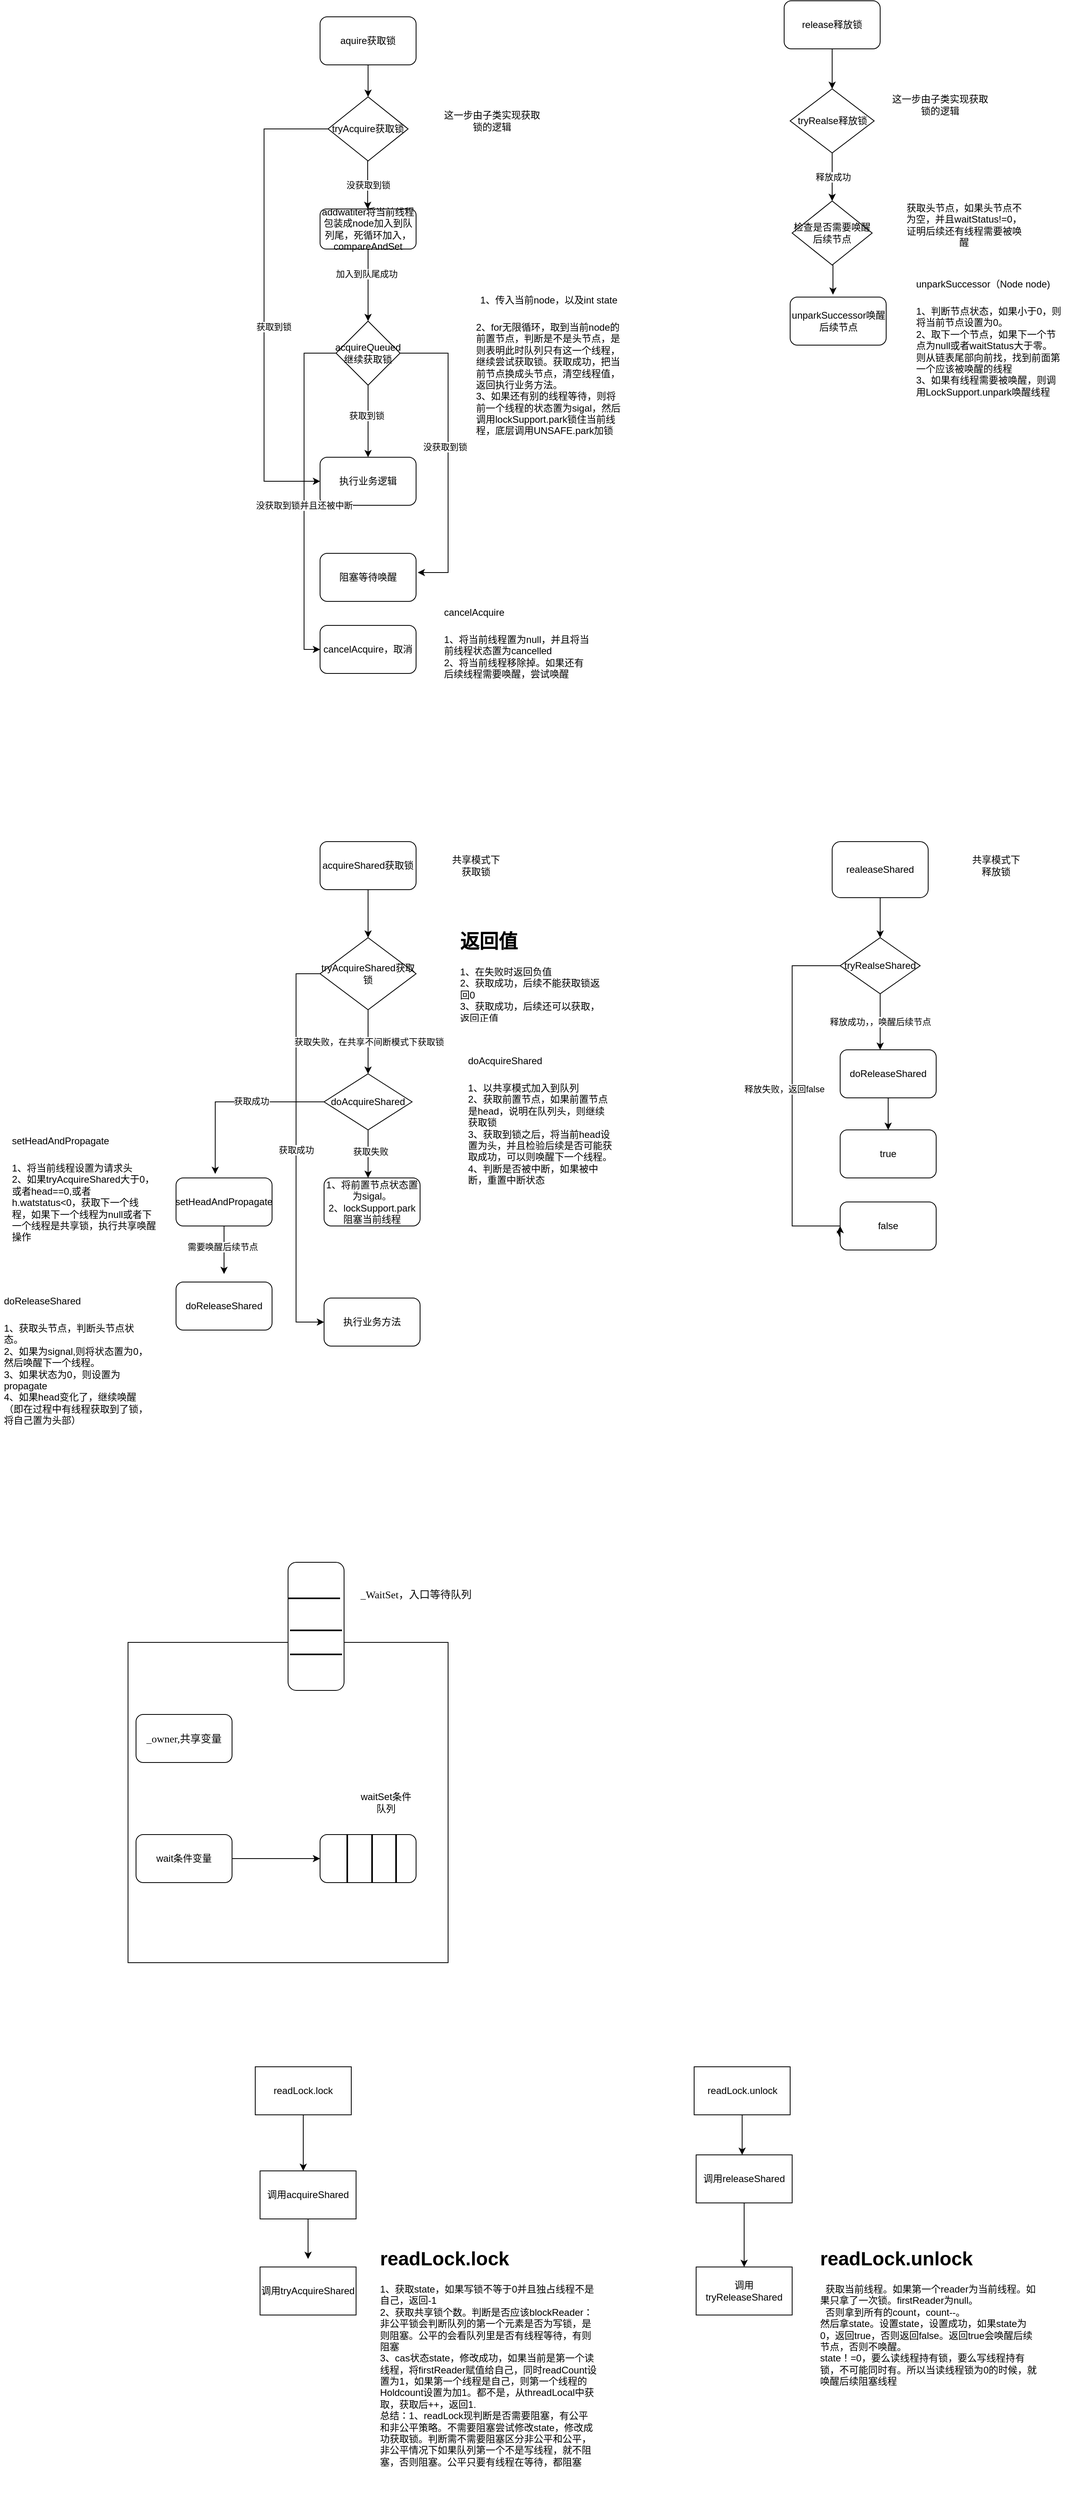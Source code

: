 <mxfile version="14.4.4" type="github">
  <diagram id="loOCjp3n1O7ZFhneR4th" name="Page-1">
    <mxGraphModel dx="1773" dy="614" grid="1" gridSize="10" guides="1" tooltips="1" connect="1" arrows="1" fold="1" page="1" pageScale="1" pageWidth="827" pageHeight="1169" math="0" shadow="0">
      <root>
        <mxCell id="0" />
        <mxCell id="1" parent="0" />
        <mxCell id="g8QJIo1ShxsMupF4HB6s-8" style="edgeStyle=orthogonalEdgeStyle;rounded=0;orthogonalLoop=1;jettySize=auto;html=1;exitX=0.5;exitY=1;exitDx=0;exitDy=0;entryX=0.5;entryY=0;entryDx=0;entryDy=0;" parent="1" source="g8QJIo1ShxsMupF4HB6s-2" edge="1">
          <mxGeometry relative="1" as="geometry">
            <mxPoint x="340" y="180" as="targetPoint" />
          </mxGeometry>
        </mxCell>
        <mxCell id="g8QJIo1ShxsMupF4HB6s-2" value="aquire获取锁" style="rounded=1;whiteSpace=wrap;html=1;" parent="1" vertex="1">
          <mxGeometry x="280" y="80" width="120" height="60" as="geometry" />
        </mxCell>
        <mxCell id="g8QJIo1ShxsMupF4HB6s-12" value="没获取到锁" style="edgeStyle=orthogonalEdgeStyle;rounded=0;orthogonalLoop=1;jettySize=auto;html=1;entryX=0.5;entryY=0;entryDx=0;entryDy=0;" parent="1" edge="1">
          <mxGeometry relative="1" as="geometry">
            <mxPoint x="339.5" y="260" as="sourcePoint" />
            <mxPoint x="339.5" y="320" as="targetPoint" />
          </mxGeometry>
        </mxCell>
        <mxCell id="g8QJIo1ShxsMupF4HB6s-14" style="edgeStyle=orthogonalEdgeStyle;rounded=0;orthogonalLoop=1;jettySize=auto;html=1;exitX=0;exitY=0.5;exitDx=0;exitDy=0;entryX=0;entryY=0.5;entryDx=0;entryDy=0;" parent="1" target="g8QJIo1ShxsMupF4HB6s-25" edge="1">
          <mxGeometry relative="1" as="geometry">
            <mxPoint x="180" y="220" as="targetPoint" />
            <mxPoint x="290" y="220" as="sourcePoint" />
            <Array as="points">
              <mxPoint x="210" y="220" />
              <mxPoint x="210" y="660" />
            </Array>
          </mxGeometry>
        </mxCell>
        <mxCell id="g8QJIo1ShxsMupF4HB6s-16" value="获取到锁" style="edgeLabel;html=1;align=center;verticalAlign=middle;resizable=0;points=[];" parent="g8QJIo1ShxsMupF4HB6s-14" vertex="1" connectable="0">
          <mxGeometry x="0.109" y="1" relative="1" as="geometry">
            <mxPoint x="11" y="-0.5" as="offset" />
          </mxGeometry>
        </mxCell>
        <mxCell id="g8QJIo1ShxsMupF4HB6s-9" value="这一步由子类实现获取锁的逻辑" style="text;html=1;strokeColor=none;fillColor=none;align=center;verticalAlign=middle;whiteSpace=wrap;rounded=0;" parent="1" vertex="1">
          <mxGeometry x="430" y="200" width="130" height="20" as="geometry" />
        </mxCell>
        <mxCell id="g8QJIo1ShxsMupF4HB6s-15" value="tryAcquire获取锁" style="rhombus;whiteSpace=wrap;html=1;" parent="1" vertex="1">
          <mxGeometry x="290" y="180" width="100" height="80" as="geometry" />
        </mxCell>
        <mxCell id="g8QJIo1ShxsMupF4HB6s-21" style="edgeStyle=orthogonalEdgeStyle;rounded=0;orthogonalLoop=1;jettySize=auto;html=1;entryX=0.5;entryY=0;entryDx=0;entryDy=0;" parent="1" source="g8QJIo1ShxsMupF4HB6s-18" edge="1">
          <mxGeometry relative="1" as="geometry">
            <mxPoint x="340" y="460" as="targetPoint" />
          </mxGeometry>
        </mxCell>
        <mxCell id="g8QJIo1ShxsMupF4HB6s-29" value="加入到队尾成功" style="edgeLabel;html=1;align=center;verticalAlign=middle;resizable=0;points=[];" parent="g8QJIo1ShxsMupF4HB6s-21" vertex="1" connectable="0">
          <mxGeometry x="-0.311" y="-2" relative="1" as="geometry">
            <mxPoint as="offset" />
          </mxGeometry>
        </mxCell>
        <mxCell id="g8QJIo1ShxsMupF4HB6s-18" value="addwatiter将当前线程包装成node加入到队列尾，死循环加入，compareAndSet" style="rounded=1;whiteSpace=wrap;html=1;" parent="1" vertex="1">
          <mxGeometry x="280" y="320" width="120" height="50" as="geometry" />
        </mxCell>
        <mxCell id="g8QJIo1ShxsMupF4HB6s-23" value="&lt;h1 style=&quot;text-align: center&quot;&gt;&lt;span style=&quot;font-size: 12px ; font-weight: 400&quot;&gt;1、传入当前node，以及int state&lt;/span&gt;&lt;/h1&gt;&lt;div&gt;&lt;span style=&quot;font-size: 12px ; font-weight: 400&quot;&gt;2、for无限循环，取到当前node的前置节点，判断是不是头节点，是则表明此时队列只有这一个线程，继续尝试获取锁。获取成功，把当前节点换成头节点，清空线程值，返回执行业务方法。&lt;/span&gt;&lt;/div&gt;&lt;div&gt;3、如果还有别的线程等待，则将前一个线程的状态置为sigal，然后调用lockSupport.park锁住当前线程，底层调用UNSAFE.park加锁&lt;/div&gt;" style="text;html=1;strokeColor=none;fillColor=none;spacing=5;spacingTop=-20;whiteSpace=wrap;overflow=hidden;rounded=0;" parent="1" vertex="1">
          <mxGeometry x="470" y="410" width="190" height="200" as="geometry" />
        </mxCell>
        <mxCell id="g8QJIo1ShxsMupF4HB6s-25" value="执行业务逻辑" style="rounded=1;whiteSpace=wrap;html=1;" parent="1" vertex="1">
          <mxGeometry x="280" y="630" width="120" height="60" as="geometry" />
        </mxCell>
        <mxCell id="g8QJIo1ShxsMupF4HB6s-27" style="edgeStyle=orthogonalEdgeStyle;rounded=0;orthogonalLoop=1;jettySize=auto;html=1;entryX=0.5;entryY=0;entryDx=0;entryDy=0;" parent="1" source="g8QJIo1ShxsMupF4HB6s-26" target="g8QJIo1ShxsMupF4HB6s-25" edge="1">
          <mxGeometry relative="1" as="geometry" />
        </mxCell>
        <mxCell id="g8QJIo1ShxsMupF4HB6s-28" value="获取到锁" style="edgeLabel;html=1;align=center;verticalAlign=middle;resizable=0;points=[];" parent="g8QJIo1ShxsMupF4HB6s-27" vertex="1" connectable="0">
          <mxGeometry x="-0.156" y="-2" relative="1" as="geometry">
            <mxPoint as="offset" />
          </mxGeometry>
        </mxCell>
        <mxCell id="g8QJIo1ShxsMupF4HB6s-30" style="edgeStyle=orthogonalEdgeStyle;rounded=0;orthogonalLoop=1;jettySize=auto;html=1;exitX=1;exitY=0.5;exitDx=0;exitDy=0;entryX=1.017;entryY=0.4;entryDx=0;entryDy=0;entryPerimeter=0;" parent="1" source="g8QJIo1ShxsMupF4HB6s-26" target="g8QJIo1ShxsMupF4HB6s-31" edge="1">
          <mxGeometry relative="1" as="geometry">
            <mxPoint x="440" y="740" as="targetPoint" />
            <Array as="points">
              <mxPoint x="440" y="500" />
              <mxPoint x="440" y="774" />
            </Array>
          </mxGeometry>
        </mxCell>
        <mxCell id="g8QJIo1ShxsMupF4HB6s-32" value="没获取到锁" style="edgeLabel;html=1;align=center;verticalAlign=middle;resizable=0;points=[];" parent="g8QJIo1ShxsMupF4HB6s-30" vertex="1" connectable="0">
          <mxGeometry x="-0.048" y="-4" relative="1" as="geometry">
            <mxPoint as="offset" />
          </mxGeometry>
        </mxCell>
        <mxCell id="g8QJIo1ShxsMupF4HB6s-51" style="edgeStyle=orthogonalEdgeStyle;rounded=0;orthogonalLoop=1;jettySize=auto;html=1;entryX=0;entryY=0.5;entryDx=0;entryDy=0;" parent="1" source="g8QJIo1ShxsMupF4HB6s-26" target="g8QJIo1ShxsMupF4HB6s-47" edge="1">
          <mxGeometry relative="1" as="geometry">
            <mxPoint x="250" y="880" as="targetPoint" />
            <Array as="points">
              <mxPoint x="260" y="500" />
              <mxPoint x="260" y="870" />
            </Array>
          </mxGeometry>
        </mxCell>
        <mxCell id="g8QJIo1ShxsMupF4HB6s-53" value="没获取到锁并且还被中断" style="edgeLabel;html=1;align=center;verticalAlign=middle;resizable=0;points=[];" parent="g8QJIo1ShxsMupF4HB6s-51" vertex="1" connectable="0">
          <mxGeometry x="0.217" y="-4" relative="1" as="geometry">
            <mxPoint x="4" y="-32" as="offset" />
          </mxGeometry>
        </mxCell>
        <mxCell id="g8QJIo1ShxsMupF4HB6s-26" value="&lt;span&gt;acquireQueued继续获取锁&lt;/span&gt;" style="rhombus;whiteSpace=wrap;html=1;" parent="1" vertex="1">
          <mxGeometry x="300" y="460" width="80" height="80" as="geometry" />
        </mxCell>
        <mxCell id="g8QJIo1ShxsMupF4HB6s-31" value="阻塞等待唤醒" style="rounded=1;whiteSpace=wrap;html=1;" parent="1" vertex="1">
          <mxGeometry x="280" y="750" width="120" height="60" as="geometry" />
        </mxCell>
        <mxCell id="g8QJIo1ShxsMupF4HB6s-36" style="edgeStyle=orthogonalEdgeStyle;rounded=0;orthogonalLoop=1;jettySize=auto;html=1;entryX=0.5;entryY=0;entryDx=0;entryDy=0;" parent="1" source="g8QJIo1ShxsMupF4HB6s-34" target="g8QJIo1ShxsMupF4HB6s-35" edge="1">
          <mxGeometry relative="1" as="geometry" />
        </mxCell>
        <mxCell id="g8QJIo1ShxsMupF4HB6s-34" value="release释放锁" style="rounded=1;whiteSpace=wrap;html=1;" parent="1" vertex="1">
          <mxGeometry x="860" y="60" width="120" height="60" as="geometry" />
        </mxCell>
        <mxCell id="g8QJIo1ShxsMupF4HB6s-39" value="释放成功" style="edgeStyle=orthogonalEdgeStyle;rounded=0;orthogonalLoop=1;jettySize=auto;html=1;" parent="1" source="g8QJIo1ShxsMupF4HB6s-35" edge="1">
          <mxGeometry relative="1" as="geometry">
            <mxPoint x="920" y="310" as="targetPoint" />
          </mxGeometry>
        </mxCell>
        <mxCell id="g8QJIo1ShxsMupF4HB6s-35" value="tryRealse释放锁" style="rhombus;whiteSpace=wrap;html=1;" parent="1" vertex="1">
          <mxGeometry x="867.5" y="170" width="105" height="80" as="geometry" />
        </mxCell>
        <mxCell id="g8QJIo1ShxsMupF4HB6s-37" value="这一步由子类实现获取锁的逻辑" style="text;html=1;strokeColor=none;fillColor=none;align=center;verticalAlign=middle;whiteSpace=wrap;rounded=0;" parent="1" vertex="1">
          <mxGeometry x="990" y="180" width="130" height="20" as="geometry" />
        </mxCell>
        <mxCell id="g8QJIo1ShxsMupF4HB6s-40" value="获取头节点，如果头节点不为空，并且waitStatus!=0，证明后续还有线程需要被唤醒" style="text;html=1;strokeColor=none;fillColor=none;align=center;verticalAlign=middle;whiteSpace=wrap;rounded=0;" parent="1" vertex="1">
          <mxGeometry x="1010" y="330" width="150" height="20" as="geometry" />
        </mxCell>
        <mxCell id="g8QJIo1ShxsMupF4HB6s-45" style="edgeStyle=orthogonalEdgeStyle;rounded=0;orthogonalLoop=1;jettySize=auto;html=1;exitX=0.5;exitY=1;exitDx=0;exitDy=0;entryX=0.446;entryY=-0.05;entryDx=0;entryDy=0;entryPerimeter=0;" parent="1" source="g8QJIo1ShxsMupF4HB6s-41" target="g8QJIo1ShxsMupF4HB6s-44" edge="1">
          <mxGeometry relative="1" as="geometry" />
        </mxCell>
        <mxCell id="g8QJIo1ShxsMupF4HB6s-41" value="&lt;span&gt;检查是否需要唤醒后续节点&lt;/span&gt;" style="rhombus;whiteSpace=wrap;html=1;" parent="1" vertex="1">
          <mxGeometry x="870" y="310" width="100" height="80" as="geometry" />
        </mxCell>
        <mxCell id="g8QJIo1ShxsMupF4HB6s-44" value="unparkSuccessor唤醒后续节点" style="rounded=1;whiteSpace=wrap;html=1;" parent="1" vertex="1">
          <mxGeometry x="867.5" y="430" width="120" height="60" as="geometry" />
        </mxCell>
        <mxCell id="g8QJIo1ShxsMupF4HB6s-46" value="&lt;h1&gt;&lt;span style=&quot;font-size: 12px ; font-weight: 400 ; text-align: center&quot;&gt;unparkSuccessor（Node node)&lt;/span&gt;&lt;br&gt;&lt;/h1&gt;&lt;div&gt;&lt;span style=&quot;font-size: 12px ; font-weight: 400 ; text-align: center&quot;&gt;1、判断节点状态，如果小于0，则将当前节点设置为0。&lt;/span&gt;&lt;/div&gt;&lt;div&gt;&lt;span style=&quot;font-size: 12px ; font-weight: 400 ; text-align: center&quot;&gt;2、取下一个节点，如果下一个节点为null或者waitStatus大于零。则从链表尾部向前找，找到前面第一个应该被唤醒的线程&lt;/span&gt;&lt;/div&gt;&lt;div&gt;&lt;span style=&quot;font-size: 12px ; font-weight: 400 ; text-align: center&quot;&gt;3、如果有线程需要被唤醒，则调用LockSupport.unpark唤醒线程&lt;/span&gt;&lt;/div&gt;" style="text;html=1;strokeColor=none;fillColor=none;spacing=5;spacingTop=-20;whiteSpace=wrap;overflow=hidden;rounded=0;" parent="1" vertex="1">
          <mxGeometry x="1020" y="390" width="190" height="170" as="geometry" />
        </mxCell>
        <mxCell id="g8QJIo1ShxsMupF4HB6s-47" value="cancelAcquire，取消" style="rounded=1;whiteSpace=wrap;html=1;" parent="1" vertex="1">
          <mxGeometry x="280" y="840" width="120" height="60" as="geometry" />
        </mxCell>
        <mxCell id="g8QJIo1ShxsMupF4HB6s-50" value="&lt;h1&gt;&lt;span style=&quot;font-size: 12px ; font-weight: 400 ; text-align: center&quot;&gt;cancelAcquire&lt;/span&gt;&lt;br&gt;&lt;/h1&gt;&lt;div&gt;&lt;span style=&quot;font-size: 12px ; font-weight: 400 ; text-align: center&quot;&gt;1、将当前线程置为null，并且将当前线程状态置为cancelled&lt;/span&gt;&lt;/div&gt;&lt;div&gt;&lt;span style=&quot;font-size: 12px ; font-weight: 400 ; text-align: center&quot;&gt;2、将当前线程移除掉。如果还有后续线程需要唤醒，尝试唤醒&lt;/span&gt;&lt;/div&gt;" style="text;html=1;strokeColor=none;fillColor=none;spacing=5;spacingTop=-20;whiteSpace=wrap;overflow=hidden;rounded=0;" parent="1" vertex="1">
          <mxGeometry x="430" y="800" width="190" height="120" as="geometry" />
        </mxCell>
        <mxCell id="g8QJIo1ShxsMupF4HB6s-59" style="edgeStyle=orthogonalEdgeStyle;rounded=0;orthogonalLoop=1;jettySize=auto;html=1;exitX=0.5;exitY=1;exitDx=0;exitDy=0;" parent="1" source="g8QJIo1ShxsMupF4HB6s-54" edge="1">
          <mxGeometry relative="1" as="geometry">
            <mxPoint x="340" y="1230" as="targetPoint" />
          </mxGeometry>
        </mxCell>
        <mxCell id="g8QJIo1ShxsMupF4HB6s-54" value="acquireShared获取锁" style="rounded=1;whiteSpace=wrap;html=1;" parent="1" vertex="1">
          <mxGeometry x="280" y="1110" width="120" height="60" as="geometry" />
        </mxCell>
        <mxCell id="g8QJIo1ShxsMupF4HB6s-55" value="共享模式下获取锁" style="text;html=1;strokeColor=none;fillColor=none;align=center;verticalAlign=middle;whiteSpace=wrap;rounded=0;" parent="1" vertex="1">
          <mxGeometry x="440" y="1130" width="70" height="20" as="geometry" />
        </mxCell>
        <mxCell id="g8QJIo1ShxsMupF4HB6s-63" value="获取成功" style="edgeStyle=orthogonalEdgeStyle;rounded=0;orthogonalLoop=1;jettySize=auto;html=1;entryX=0;entryY=0.5;entryDx=0;entryDy=0;" parent="1" source="g8QJIo1ShxsMupF4HB6s-58" target="hiZc3qiQg5HFzUYzTwC--5" edge="1">
          <mxGeometry relative="1" as="geometry">
            <mxPoint x="150" y="1275" as="targetPoint" />
            <Array as="points">
              <mxPoint x="250" y="1275" />
              <mxPoint x="250" y="1710" />
            </Array>
          </mxGeometry>
        </mxCell>
        <mxCell id="g8QJIo1ShxsMupF4HB6s-66" value="获取失败，在共享不间断模式下获取锁" style="edgeStyle=orthogonalEdgeStyle;rounded=0;orthogonalLoop=1;jettySize=auto;html=1;" parent="1" source="g8QJIo1ShxsMupF4HB6s-58" edge="1">
          <mxGeometry relative="1" as="geometry">
            <mxPoint x="340" y="1400" as="targetPoint" />
          </mxGeometry>
        </mxCell>
        <mxCell id="g8QJIo1ShxsMupF4HB6s-58" value="tryAcquireShared获取锁" style="rhombus;whiteSpace=wrap;html=1;" parent="1" vertex="1">
          <mxGeometry x="280" y="1230" width="120" height="90" as="geometry" />
        </mxCell>
        <mxCell id="g8QJIo1ShxsMupF4HB6s-62" value="&lt;h1&gt;返回值&lt;/h1&gt;&lt;div&gt;&lt;/div&gt;1、在失败时返回负值&lt;br&gt;2、获取成功，后续不能获取锁返回0&lt;br&gt;3、获取成功，后续还可以获取，返回正值" style="text;html=1;strokeColor=none;fillColor=none;spacing=5;spacingTop=-20;whiteSpace=wrap;overflow=hidden;rounded=0;" parent="1" vertex="1">
          <mxGeometry x="450" y="1215" width="190" height="120" as="geometry" />
        </mxCell>
        <mxCell id="g8QJIo1ShxsMupF4HB6s-68" value="&lt;h1&gt;&lt;span style=&quot;font-size: 12px ; font-weight: 400 ; text-align: center&quot;&gt;doAcquireShared&lt;/span&gt;&lt;br&gt;&lt;/h1&gt;&lt;div&gt;&lt;span style=&quot;font-size: 12px ; font-weight: 400 ; text-align: center&quot;&gt;1、以共享模式加入到队列&lt;/span&gt;&lt;/div&gt;&lt;div&gt;&lt;span style=&quot;font-size: 12px ; font-weight: 400 ; text-align: center&quot;&gt;2、获取前置节点，如果前置节点是head，说明在队列头，则继续获取锁&lt;/span&gt;&lt;/div&gt;&lt;div&gt;&lt;span style=&quot;font-size: 12px ; font-weight: 400 ; text-align: center&quot;&gt;3、获取到锁之后，将当前head设置为头，并且检验后续是否可能获取成功，可以则唤醒下一个线程。&lt;/span&gt;&lt;/div&gt;&lt;div&gt;&lt;span style=&quot;font-size: 12px ; font-weight: 400 ; text-align: center&quot;&gt;4、判断是否被中断，如果被中断，重置中断状态&lt;/span&gt;&lt;/div&gt;" style="text;html=1;strokeColor=none;fillColor=none;spacing=5;spacingTop=-20;whiteSpace=wrap;overflow=hidden;rounded=0;" parent="1" vertex="1">
          <mxGeometry x="460" y="1360" width="190" height="190" as="geometry" />
        </mxCell>
        <mxCell id="g8QJIo1ShxsMupF4HB6s-71" style="edgeStyle=orthogonalEdgeStyle;rounded=0;orthogonalLoop=1;jettySize=auto;html=1;" parent="1" source="g8QJIo1ShxsMupF4HB6s-70" edge="1">
          <mxGeometry relative="1" as="geometry">
            <mxPoint x="340" y="1530" as="targetPoint" />
          </mxGeometry>
        </mxCell>
        <mxCell id="g8QJIo1ShxsMupF4HB6s-72" value="获取失败" style="edgeLabel;html=1;align=center;verticalAlign=middle;resizable=0;points=[];" parent="g8QJIo1ShxsMupF4HB6s-71" vertex="1" connectable="0">
          <mxGeometry x="-0.1" y="3" relative="1" as="geometry">
            <mxPoint as="offset" />
          </mxGeometry>
        </mxCell>
        <mxCell id="g8QJIo1ShxsMupF4HB6s-75" style="edgeStyle=orthogonalEdgeStyle;rounded=0;orthogonalLoop=1;jettySize=auto;html=1;exitX=0;exitY=0.5;exitDx=0;exitDy=0;entryX=0.408;entryY=-0.083;entryDx=0;entryDy=0;entryPerimeter=0;" parent="1" source="g8QJIo1ShxsMupF4HB6s-70" target="g8QJIo1ShxsMupF4HB6s-74" edge="1">
          <mxGeometry relative="1" as="geometry" />
        </mxCell>
        <mxCell id="g8QJIo1ShxsMupF4HB6s-76" value="获取成功" style="edgeLabel;html=1;align=center;verticalAlign=middle;resizable=0;points=[];" parent="g8QJIo1ShxsMupF4HB6s-75" vertex="1" connectable="0">
          <mxGeometry x="-0.195" y="-1" relative="1" as="geometry">
            <mxPoint as="offset" />
          </mxGeometry>
        </mxCell>
        <mxCell id="g8QJIo1ShxsMupF4HB6s-70" value="&lt;span&gt;doAcquireShared&lt;/span&gt;" style="rhombus;whiteSpace=wrap;html=1;" parent="1" vertex="1">
          <mxGeometry x="285" y="1400" width="110" height="70" as="geometry" />
        </mxCell>
        <mxCell id="g8QJIo1ShxsMupF4HB6s-73" value="1、将前置节点状态置为sigal。&lt;br&gt;2、lockSupport.park阻塞当前线程" style="rounded=1;whiteSpace=wrap;html=1;" parent="1" vertex="1">
          <mxGeometry x="285" y="1530" width="120" height="60" as="geometry" />
        </mxCell>
        <mxCell id="hiZc3qiQg5HFzUYzTwC--1" style="edgeStyle=orthogonalEdgeStyle;rounded=0;orthogonalLoop=1;jettySize=auto;html=1;" parent="1" source="g8QJIo1ShxsMupF4HB6s-74" edge="1">
          <mxGeometry relative="1" as="geometry">
            <mxPoint x="160" y="1650" as="targetPoint" />
          </mxGeometry>
        </mxCell>
        <mxCell id="hiZc3qiQg5HFzUYzTwC--2" value="需要唤醒后续节点" style="edgeLabel;html=1;align=center;verticalAlign=middle;resizable=0;points=[];" parent="hiZc3qiQg5HFzUYzTwC--1" vertex="1" connectable="0">
          <mxGeometry x="-0.133" y="-2" relative="1" as="geometry">
            <mxPoint as="offset" />
          </mxGeometry>
        </mxCell>
        <mxCell id="g8QJIo1ShxsMupF4HB6s-74" value="setHeadAndPropagate" style="rounded=1;whiteSpace=wrap;html=1;" parent="1" vertex="1">
          <mxGeometry x="100" y="1530" width="120" height="60" as="geometry" />
        </mxCell>
        <mxCell id="g8QJIo1ShxsMupF4HB6s-77" value="&lt;h1&gt;&lt;span style=&quot;font-size: 12px ; font-weight: 400 ; text-align: center&quot;&gt;setHeadAndPropagate&lt;/span&gt;&lt;br&gt;&lt;/h1&gt;&lt;div&gt;&lt;span style=&quot;font-size: 12px ; font-weight: 400 ; text-align: center&quot;&gt;1、将当前线程设置为请求头&lt;/span&gt;&lt;/div&gt;&lt;div&gt;&lt;span style=&quot;font-size: 12px ; font-weight: 400 ; text-align: center&quot;&gt;2、如果tryAcquireShared大于0，或者head==0,或者h.watstatus&amp;lt;0，获取下一个线程，如果下一个线程为null或者下一个线程是共享锁，执行共享唤醒操作&lt;/span&gt;&lt;/div&gt;" style="text;html=1;strokeColor=none;fillColor=none;spacing=5;spacingTop=-20;whiteSpace=wrap;overflow=hidden;rounded=0;" parent="1" vertex="1">
          <mxGeometry x="-110" y="1460" width="189" height="170" as="geometry" />
        </mxCell>
        <mxCell id="hiZc3qiQg5HFzUYzTwC--3" value="doReleaseShared" style="rounded=1;whiteSpace=wrap;html=1;" parent="1" vertex="1">
          <mxGeometry x="100" y="1660" width="120" height="60" as="geometry" />
        </mxCell>
        <mxCell id="hiZc3qiQg5HFzUYzTwC--4" value="&lt;h1&gt;&lt;span style=&quot;font-size: 12px ; font-weight: 400 ; text-align: center&quot;&gt;doReleaseShared&lt;/span&gt;&lt;br&gt;&lt;/h1&gt;&lt;div&gt;&lt;span style=&quot;font-size: 12px ; font-weight: 400 ; text-align: center&quot;&gt;1、获取头节点，判断头节点状态。&lt;/span&gt;&lt;/div&gt;&lt;div&gt;&lt;span style=&quot;font-size: 12px ; font-weight: 400 ; text-align: center&quot;&gt;2、如果为signal,则将状态置为0，然后唤醒下一个线程。&lt;/span&gt;&lt;/div&gt;&lt;div&gt;&lt;span style=&quot;font-size: 12px ; font-weight: 400 ; text-align: center&quot;&gt;3、如果状态为0，则设置为propagate&lt;/span&gt;&lt;/div&gt;&lt;div&gt;&lt;span style=&quot;font-size: 12px ; font-weight: 400 ; text-align: center&quot;&gt;4、如果head变化了，继续唤醒（即在过程中有线程获取到了锁，将自己置为头部）&lt;/span&gt;&lt;/div&gt;" style="text;html=1;strokeColor=none;fillColor=none;spacing=5;spacingTop=-20;whiteSpace=wrap;overflow=hidden;rounded=0;" parent="1" vertex="1">
          <mxGeometry x="-120" y="1660" width="190" height="180" as="geometry" />
        </mxCell>
        <mxCell id="hiZc3qiQg5HFzUYzTwC--5" value="执行业务方法" style="rounded=1;whiteSpace=wrap;html=1;" parent="1" vertex="1">
          <mxGeometry x="285" y="1680" width="120" height="60" as="geometry" />
        </mxCell>
        <mxCell id="hiZc3qiQg5HFzUYzTwC--8" style="edgeStyle=orthogonalEdgeStyle;rounded=0;orthogonalLoop=1;jettySize=auto;html=1;entryX=0.5;entryY=0;entryDx=0;entryDy=0;" parent="1" source="hiZc3qiQg5HFzUYzTwC--6" target="hiZc3qiQg5HFzUYzTwC--7" edge="1">
          <mxGeometry relative="1" as="geometry" />
        </mxCell>
        <mxCell id="hiZc3qiQg5HFzUYzTwC--6" value="realeaseShared" style="rounded=1;whiteSpace=wrap;html=1;" parent="1" vertex="1">
          <mxGeometry x="920" y="1110" width="120" height="70" as="geometry" />
        </mxCell>
        <mxCell id="hiZc3qiQg5HFzUYzTwC--10" value="释放成功，，唤醒后续节点" style="edgeStyle=orthogonalEdgeStyle;rounded=0;orthogonalLoop=1;jettySize=auto;html=1;" parent="1" source="hiZc3qiQg5HFzUYzTwC--7" edge="1">
          <mxGeometry relative="1" as="geometry">
            <mxPoint x="980" y="1370" as="targetPoint" />
            <Array as="points">
              <mxPoint x="980" y="1330" />
              <mxPoint x="980" y="1330" />
            </Array>
          </mxGeometry>
        </mxCell>
        <mxCell id="hiZc3qiQg5HFzUYzTwC--12" style="edgeStyle=orthogonalEdgeStyle;rounded=0;orthogonalLoop=1;jettySize=auto;html=1;entryX=0;entryY=0.75;entryDx=0;entryDy=0;" parent="1" source="hiZc3qiQg5HFzUYzTwC--7" target="hiZc3qiQg5HFzUYzTwC--19" edge="1">
          <mxGeometry relative="1" as="geometry">
            <mxPoint x="960" y="1610" as="targetPoint" />
            <Array as="points">
              <mxPoint x="870" y="1265" />
              <mxPoint x="870" y="1590" />
              <mxPoint x="930" y="1590" />
            </Array>
          </mxGeometry>
        </mxCell>
        <mxCell id="hiZc3qiQg5HFzUYzTwC--13" value="释放失败，返回false" style="edgeLabel;html=1;align=center;verticalAlign=middle;resizable=0;points=[];" parent="hiZc3qiQg5HFzUYzTwC--12" vertex="1" connectable="0">
          <mxGeometry x="-0.072" y="4" relative="1" as="geometry">
            <mxPoint x="-14" y="0.32" as="offset" />
          </mxGeometry>
        </mxCell>
        <mxCell id="hiZc3qiQg5HFzUYzTwC--7" value="tryRealseShared" style="rhombus;whiteSpace=wrap;html=1;" parent="1" vertex="1">
          <mxGeometry x="930" y="1230" width="100" height="70" as="geometry" />
        </mxCell>
        <mxCell id="hiZc3qiQg5HFzUYzTwC--9" value="共享模式下释放锁" style="text;html=1;strokeColor=none;fillColor=none;align=center;verticalAlign=middle;whiteSpace=wrap;rounded=0;" parent="1" vertex="1">
          <mxGeometry x="1090" y="1130" width="70" height="20" as="geometry" />
        </mxCell>
        <mxCell id="hiZc3qiQg5HFzUYzTwC--18" value="" style="edgeStyle=orthogonalEdgeStyle;rounded=0;orthogonalLoop=1;jettySize=auto;html=1;" parent="1" source="hiZc3qiQg5HFzUYzTwC--11" target="hiZc3qiQg5HFzUYzTwC--14" edge="1">
          <mxGeometry relative="1" as="geometry" />
        </mxCell>
        <mxCell id="hiZc3qiQg5HFzUYzTwC--11" value="doReleaseShared" style="rounded=1;whiteSpace=wrap;html=1;" parent="1" vertex="1">
          <mxGeometry x="930" y="1370" width="120" height="60" as="geometry" />
        </mxCell>
        <mxCell id="hiZc3qiQg5HFzUYzTwC--14" value="true" style="rounded=1;whiteSpace=wrap;html=1;" parent="1" vertex="1">
          <mxGeometry x="930" y="1470" width="120" height="60" as="geometry" />
        </mxCell>
        <mxCell id="hiZc3qiQg5HFzUYzTwC--19" value="false" style="rounded=1;whiteSpace=wrap;html=1;" parent="1" vertex="1">
          <mxGeometry x="930" y="1560" width="120" height="60" as="geometry" />
        </mxCell>
        <mxCell id="hiZc3qiQg5HFzUYzTwC--20" style="edgeStyle=orthogonalEdgeStyle;rounded=0;orthogonalLoop=1;jettySize=auto;html=1;exitX=0;exitY=0.75;exitDx=0;exitDy=0;entryX=0;entryY=0.5;entryDx=0;entryDy=0;" parent="1" source="hiZc3qiQg5HFzUYzTwC--19" target="hiZc3qiQg5HFzUYzTwC--19" edge="1">
          <mxGeometry relative="1" as="geometry" />
        </mxCell>
        <mxCell id="hiZc3qiQg5HFzUYzTwC--22" value="" style="whiteSpace=wrap;html=1;aspect=fixed;" parent="1" vertex="1">
          <mxGeometry x="40" y="2110" width="400" height="400" as="geometry" />
        </mxCell>
        <mxCell id="hiZc3qiQg5HFzUYzTwC--23" value="&lt;pre style=&quot;background-color: #ffffff ; color: #080808 ; font-family: &amp;#34;jetbrains mono&amp;#34; ; font-size: 9.8pt&quot;&gt;_owner,共享变量&lt;/pre&gt;" style="rounded=1;whiteSpace=wrap;html=1;" parent="1" vertex="1">
          <mxGeometry x="50" y="2200" width="120" height="60" as="geometry" />
        </mxCell>
        <mxCell id="hiZc3qiQg5HFzUYzTwC--29" value="&lt;pre style=&quot;background-color: #ffffff ; color: #080808 ; font-family: &amp;#34;jetbrains mono&amp;#34; ; font-size: 9.8pt&quot;&gt;_WaitSet，入口等待队列&lt;/pre&gt;" style="text;html=1;strokeColor=none;fillColor=none;align=center;verticalAlign=middle;whiteSpace=wrap;rounded=0;" parent="1" vertex="1">
          <mxGeometry x="380" y="2040" width="40" height="20" as="geometry" />
        </mxCell>
        <mxCell id="hiZc3qiQg5HFzUYzTwC--49" value="" style="edgeStyle=orthogonalEdgeStyle;rounded=0;orthogonalLoop=1;jettySize=auto;html=1;" parent="1" source="hiZc3qiQg5HFzUYzTwC--31" target="hiZc3qiQg5HFzUYzTwC--32" edge="1">
          <mxGeometry relative="1" as="geometry" />
        </mxCell>
        <mxCell id="hiZc3qiQg5HFzUYzTwC--31" value="wait条件变量" style="rounded=1;whiteSpace=wrap;html=1;" parent="1" vertex="1">
          <mxGeometry x="50" y="2350" width="120" height="60" as="geometry" />
        </mxCell>
        <mxCell id="hiZc3qiQg5HFzUYzTwC--32" value="" style="rounded=1;whiteSpace=wrap;html=1;" parent="1" vertex="1">
          <mxGeometry x="280" y="2350" width="120" height="60" as="geometry" />
        </mxCell>
        <mxCell id="hiZc3qiQg5HFzUYzTwC--36" value="" style="line;strokeWidth=2;direction=south;html=1;rounded=1;" parent="1" vertex="1">
          <mxGeometry x="309" y="2350" width="10" height="60" as="geometry" />
        </mxCell>
        <mxCell id="hiZc3qiQg5HFzUYzTwC--38" value="" style="line;strokeWidth=2;direction=south;html=1;rounded=1;" parent="1" vertex="1">
          <mxGeometry x="340" y="2350" width="10" height="60" as="geometry" />
        </mxCell>
        <mxCell id="hiZc3qiQg5HFzUYzTwC--39" value="" style="line;strokeWidth=2;direction=south;html=1;rounded=1;" parent="1" vertex="1">
          <mxGeometry x="370" y="2350" width="10" height="60" as="geometry" />
        </mxCell>
        <mxCell id="hiZc3qiQg5HFzUYzTwC--41" value="waitSet条件队列" style="text;html=1;strokeColor=none;fillColor=none;align=center;verticalAlign=middle;whiteSpace=wrap;rounded=0;" parent="1" vertex="1">
          <mxGeometry x="325" y="2300" width="75" height="20" as="geometry" />
        </mxCell>
        <mxCell id="hiZc3qiQg5HFzUYzTwC--43" value="" style="rounded=1;whiteSpace=wrap;html=1;" parent="1" vertex="1">
          <mxGeometry x="240" y="2010" width="70" height="160" as="geometry" />
        </mxCell>
        <mxCell id="hiZc3qiQg5HFzUYzTwC--46" value="" style="line;strokeWidth=2;html=1;rounded=1;" parent="1" vertex="1">
          <mxGeometry x="242.5" y="2120" width="65" height="10" as="geometry" />
        </mxCell>
        <mxCell id="hiZc3qiQg5HFzUYzTwC--47" value="" style="line;strokeWidth=2;html=1;rounded=1;" parent="1" vertex="1">
          <mxGeometry x="242.5" y="2090" width="65" height="10" as="geometry" />
        </mxCell>
        <mxCell id="hiZc3qiQg5HFzUYzTwC--48" value="" style="line;strokeWidth=2;html=1;rounded=1;" parent="1" vertex="1">
          <mxGeometry x="240" y="2050" width="65" height="10" as="geometry" />
        </mxCell>
        <mxCell id="HIOaU3LXZiTxXAqMaiI3-2" style="edgeStyle=orthogonalEdgeStyle;rounded=0;orthogonalLoop=1;jettySize=auto;html=1;" edge="1" parent="1" source="HIOaU3LXZiTxXAqMaiI3-1">
          <mxGeometry relative="1" as="geometry">
            <mxPoint x="259" y="2770" as="targetPoint" />
          </mxGeometry>
        </mxCell>
        <mxCell id="HIOaU3LXZiTxXAqMaiI3-1" value="readLock.lock" style="rounded=0;whiteSpace=wrap;html=1;" vertex="1" parent="1">
          <mxGeometry x="199" y="2640" width="120" height="60" as="geometry" />
        </mxCell>
        <mxCell id="HIOaU3LXZiTxXAqMaiI3-4" style="edgeStyle=orthogonalEdgeStyle;rounded=0;orthogonalLoop=1;jettySize=auto;html=1;exitX=0.5;exitY=1;exitDx=0;exitDy=0;" edge="1" parent="1" source="HIOaU3LXZiTxXAqMaiI3-3">
          <mxGeometry relative="1" as="geometry">
            <mxPoint x="265" y="2880" as="targetPoint" />
          </mxGeometry>
        </mxCell>
        <mxCell id="HIOaU3LXZiTxXAqMaiI3-3" value="调用acquireShared" style="rounded=0;whiteSpace=wrap;html=1;" vertex="1" parent="1">
          <mxGeometry x="205" y="2770" width="120" height="60" as="geometry" />
        </mxCell>
        <mxCell id="HIOaU3LXZiTxXAqMaiI3-5" value="调用tryAcquireShared" style="rounded=0;whiteSpace=wrap;html=1;" vertex="1" parent="1">
          <mxGeometry x="205" y="2890" width="120" height="60" as="geometry" />
        </mxCell>
        <mxCell id="HIOaU3LXZiTxXAqMaiI3-6" value="&lt;h1&gt;readLock.lock&lt;/h1&gt;&lt;div&gt;1、获取state，如果写锁不等于0并且独占线程不是自己，返回-1&lt;/div&gt;&lt;div&gt;2、获取共享锁个数。判断是否应该blockReader：非公平锁会判断队列的第一个元素是否为写锁，是则阻塞。公平的会看队列里是否有线程等待，有则阻塞&lt;/div&gt;&lt;div&gt;3、cas状态state，修改成功，如果当前是第一个读线程，将firstReader赋值给自己，同时readCount设置为1，如果第一个线程是自己，则第一个线程的Holdcount设置为加1。都不是，从threadLocal中获取，获取后++，返回1.&lt;/div&gt;&lt;div&gt;总结：1、readLock现判断是否需要阻塞，有公平和非公平策略。不需要阻塞尝试修改state，修改成功获取锁。判断需不需要阻塞区分非公平和公平，非公平情况下如果队列第一个不是写线程，就不阻塞，否则阻塞。公平只要有线程在等待，都阻塞&lt;/div&gt;" style="text;html=1;strokeColor=none;fillColor=none;spacing=5;spacingTop=-20;whiteSpace=wrap;overflow=hidden;rounded=0;" vertex="1" parent="1">
          <mxGeometry x="350" y="2860" width="280" height="320" as="geometry" />
        </mxCell>
        <mxCell id="HIOaU3LXZiTxXAqMaiI3-8" style="edgeStyle=orthogonalEdgeStyle;rounded=0;orthogonalLoop=1;jettySize=auto;html=1;" edge="1" parent="1" source="HIOaU3LXZiTxXAqMaiI3-7">
          <mxGeometry relative="1" as="geometry">
            <mxPoint x="807.5" y="2750" as="targetPoint" />
          </mxGeometry>
        </mxCell>
        <mxCell id="HIOaU3LXZiTxXAqMaiI3-7" value="readLock.unlock" style="rounded=0;whiteSpace=wrap;html=1;" vertex="1" parent="1">
          <mxGeometry x="747.5" y="2640" width="120" height="60" as="geometry" />
        </mxCell>
        <mxCell id="HIOaU3LXZiTxXAqMaiI3-11" style="edgeStyle=orthogonalEdgeStyle;rounded=0;orthogonalLoop=1;jettySize=auto;html=1;entryX=0.5;entryY=0;entryDx=0;entryDy=0;" edge="1" parent="1" source="HIOaU3LXZiTxXAqMaiI3-9" target="HIOaU3LXZiTxXAqMaiI3-10">
          <mxGeometry relative="1" as="geometry" />
        </mxCell>
        <mxCell id="HIOaU3LXZiTxXAqMaiI3-9" value="调用releaseShared" style="rounded=0;whiteSpace=wrap;html=1;" vertex="1" parent="1">
          <mxGeometry x="750" y="2750" width="120" height="60" as="geometry" />
        </mxCell>
        <mxCell id="HIOaU3LXZiTxXAqMaiI3-10" value="调用tryReleaseShared" style="rounded=0;whiteSpace=wrap;html=1;" vertex="1" parent="1">
          <mxGeometry x="750" y="2890" width="120" height="60" as="geometry" />
        </mxCell>
        <mxCell id="HIOaU3LXZiTxXAqMaiI3-12" value="&lt;h1&gt;readLock.unlock&lt;/h1&gt;&lt;div&gt;&amp;nbsp; 获取当前线程。如果第一个reader为当前线程。如果只拿了一次锁。firstReader为null。&lt;/div&gt;&lt;div&gt;&amp;nbsp; 否则拿到所有的count，count--。&lt;/div&gt;&lt;div&gt;然后拿state。设置state，设置成功，如果state为0，返回true，否则返回false。返回true会唤醒后续节点，否则不唤醒。&lt;/div&gt;&lt;div&gt;state！=0，要么读线程持有锁，要么写线程持有锁，不可能同时有。所以当读线程锁为0的时候，就唤醒后续阻塞线程&lt;/div&gt;&lt;div&gt;&lt;br&gt;&lt;/div&gt;" style="text;html=1;strokeColor=none;fillColor=none;spacing=5;spacingTop=-20;whiteSpace=wrap;overflow=hidden;rounded=0;" vertex="1" parent="1">
          <mxGeometry x="900" y="2860" width="280" height="210" as="geometry" />
        </mxCell>
      </root>
    </mxGraphModel>
  </diagram>
</mxfile>
